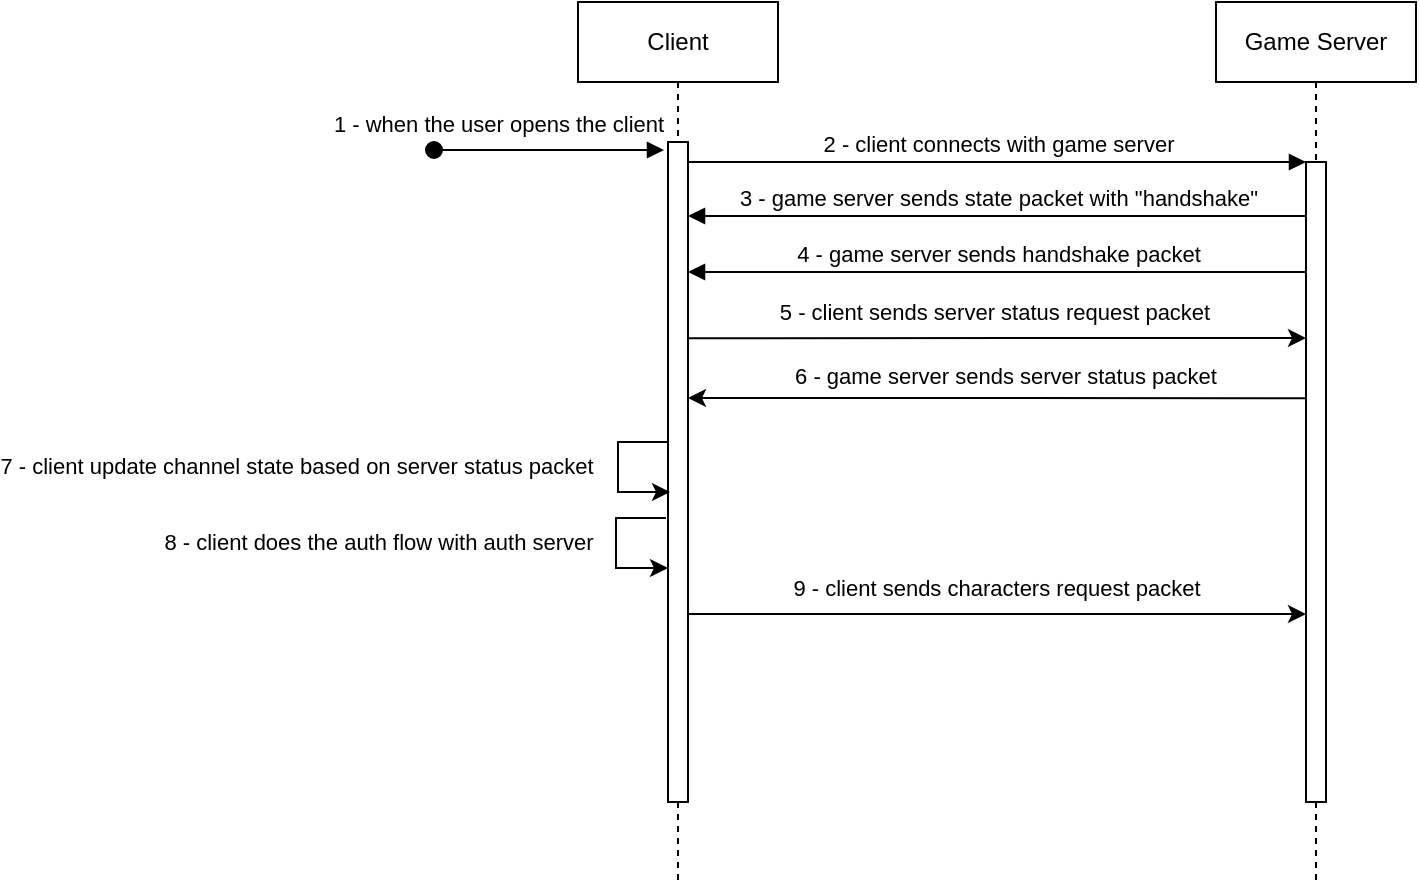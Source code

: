 <mxfile version="24.4.0" type="device">
  <diagram name="Page-1" id="2YBvvXClWsGukQMizWep">
    <mxGraphModel dx="2128" dy="615" grid="0" gridSize="10" guides="1" tooltips="1" connect="1" arrows="1" fold="1" page="0" pageScale="1" pageWidth="850" pageHeight="1100" math="0" shadow="0">
      <root>
        <mxCell id="0" />
        <mxCell id="1" parent="0" />
        <mxCell id="aM9ryv3xv72pqoxQDRHE-1" value="Client" style="shape=umlLifeline;perimeter=lifelinePerimeter;whiteSpace=wrap;html=1;container=0;dropTarget=0;collapsible=0;recursiveResize=0;outlineConnect=0;portConstraint=eastwest;newEdgeStyle={&quot;edgeStyle&quot;:&quot;elbowEdgeStyle&quot;,&quot;elbow&quot;:&quot;vertical&quot;,&quot;curved&quot;:0,&quot;rounded&quot;:0};" parent="1" vertex="1">
          <mxGeometry x="30" y="40" width="100" height="440" as="geometry" />
        </mxCell>
        <mxCell id="aM9ryv3xv72pqoxQDRHE-2" value="" style="html=1;points=[];perimeter=orthogonalPerimeter;outlineConnect=0;targetShapes=umlLifeline;portConstraint=eastwest;newEdgeStyle={&quot;edgeStyle&quot;:&quot;elbowEdgeStyle&quot;,&quot;elbow&quot;:&quot;vertical&quot;,&quot;curved&quot;:0,&quot;rounded&quot;:0};" parent="aM9ryv3xv72pqoxQDRHE-1" vertex="1">
          <mxGeometry x="45" y="70" width="10" height="330" as="geometry" />
        </mxCell>
        <mxCell id="aM9ryv3xv72pqoxQDRHE-3" value="1 - when the user opens the client" style="html=1;verticalAlign=bottom;startArrow=oval;endArrow=block;startSize=8;edgeStyle=elbowEdgeStyle;elbow=vertical;curved=0;rounded=0;" parent="aM9ryv3xv72pqoxQDRHE-1" edge="1">
          <mxGeometry x="-0.442" y="4" relative="1" as="geometry">
            <mxPoint x="-72" y="74" as="sourcePoint" />
            <mxPoint x="43" y="74" as="targetPoint" />
            <mxPoint as="offset" />
          </mxGeometry>
        </mxCell>
        <mxCell id="-sUcUeLfVXnp-1DowwTX-15" style="edgeStyle=elbowEdgeStyle;rounded=0;orthogonalLoop=1;jettySize=auto;html=1;elbow=horizontal;curved=0;" edge="1" parent="aM9ryv3xv72pqoxQDRHE-1">
          <mxGeometry relative="1" as="geometry">
            <mxPoint x="45" y="220" as="sourcePoint" />
            <mxPoint x="46" y="245" as="targetPoint" />
            <Array as="points">
              <mxPoint x="20" y="230" />
            </Array>
          </mxGeometry>
        </mxCell>
        <mxCell id="-sUcUeLfVXnp-1DowwTX-16" value="7 - client update channel state based on server status packet" style="edgeLabel;html=1;align=center;verticalAlign=middle;resizable=0;points=[];" vertex="1" connectable="0" parent="-sUcUeLfVXnp-1DowwTX-15">
          <mxGeometry x="-0.035" relative="1" as="geometry">
            <mxPoint x="-161" as="offset" />
          </mxGeometry>
        </mxCell>
        <mxCell id="aM9ryv3xv72pqoxQDRHE-5" value="Game Server" style="shape=umlLifeline;perimeter=lifelinePerimeter;whiteSpace=wrap;html=1;container=0;dropTarget=0;collapsible=0;recursiveResize=0;outlineConnect=0;portConstraint=eastwest;newEdgeStyle={&quot;edgeStyle&quot;:&quot;elbowEdgeStyle&quot;,&quot;elbow&quot;:&quot;vertical&quot;,&quot;curved&quot;:0,&quot;rounded&quot;:0};" parent="1" vertex="1">
          <mxGeometry x="349" y="40" width="100" height="440" as="geometry" />
        </mxCell>
        <mxCell id="aM9ryv3xv72pqoxQDRHE-6" value="" style="html=1;points=[];perimeter=orthogonalPerimeter;outlineConnect=0;targetShapes=umlLifeline;portConstraint=eastwest;newEdgeStyle={&quot;edgeStyle&quot;:&quot;elbowEdgeStyle&quot;,&quot;elbow&quot;:&quot;vertical&quot;,&quot;curved&quot;:0,&quot;rounded&quot;:0};" parent="aM9ryv3xv72pqoxQDRHE-5" vertex="1">
          <mxGeometry x="45" y="80" width="10" height="320" as="geometry" />
        </mxCell>
        <mxCell id="aM9ryv3xv72pqoxQDRHE-7" value="2 - client connects with game server" style="html=1;verticalAlign=bottom;endArrow=block;edgeStyle=elbowEdgeStyle;elbow=vertical;curved=0;rounded=0;" parent="1" source="aM9ryv3xv72pqoxQDRHE-2" target="aM9ryv3xv72pqoxQDRHE-6" edge="1">
          <mxGeometry relative="1" as="geometry">
            <mxPoint x="195" y="130" as="sourcePoint" />
            <Array as="points">
              <mxPoint x="180" y="120" />
            </Array>
            <mxPoint as="offset" />
          </mxGeometry>
        </mxCell>
        <mxCell id="-sUcUeLfVXnp-1DowwTX-1" value="3 - game server sends state packet with &quot;handshake&quot;" style="html=1;verticalAlign=bottom;endArrow=block;edgeStyle=elbowEdgeStyle;elbow=vertical;curved=0;rounded=0;" edge="1" parent="1">
          <mxGeometry relative="1" as="geometry">
            <mxPoint x="394" y="147" as="sourcePoint" />
            <Array as="points">
              <mxPoint x="165" y="147" />
            </Array>
            <mxPoint x="85" y="147" as="targetPoint" />
          </mxGeometry>
        </mxCell>
        <mxCell id="-sUcUeLfVXnp-1DowwTX-2" value="4 - game server sends handshake packet" style="html=1;verticalAlign=bottom;endArrow=block;edgeStyle=elbowEdgeStyle;elbow=vertical;curved=0;rounded=0;" edge="1" parent="1">
          <mxGeometry relative="1" as="geometry">
            <mxPoint x="394" y="175" as="sourcePoint" />
            <Array as="points">
              <mxPoint x="190" y="175" />
            </Array>
            <mxPoint x="85" y="175" as="targetPoint" />
          </mxGeometry>
        </mxCell>
        <mxCell id="-sUcUeLfVXnp-1DowwTX-3" style="edgeStyle=elbowEdgeStyle;rounded=0;orthogonalLoop=1;jettySize=auto;html=1;elbow=vertical;curved=0;" edge="1" parent="1">
          <mxGeometry relative="1" as="geometry">
            <mxPoint x="85" y="208.103" as="sourcePoint" />
            <mxPoint x="394" y="208.103" as="targetPoint" />
          </mxGeometry>
        </mxCell>
        <mxCell id="-sUcUeLfVXnp-1DowwTX-4" value="5 - client sends server status request packet" style="edgeLabel;html=1;align=center;verticalAlign=middle;resizable=0;points=[];" vertex="1" connectable="0" parent="-sUcUeLfVXnp-1DowwTX-3">
          <mxGeometry x="-0.167" y="2" relative="1" as="geometry">
            <mxPoint x="24" y="-11" as="offset" />
          </mxGeometry>
        </mxCell>
        <mxCell id="-sUcUeLfVXnp-1DowwTX-5" style="edgeStyle=elbowEdgeStyle;rounded=0;orthogonalLoop=1;jettySize=auto;html=1;elbow=vertical;curved=0;" edge="1" parent="1" target="aM9ryv3xv72pqoxQDRHE-2">
          <mxGeometry relative="1" as="geometry">
            <mxPoint x="394" y="238.103" as="sourcePoint" />
            <mxPoint x="90" y="238" as="targetPoint" />
          </mxGeometry>
        </mxCell>
        <mxCell id="-sUcUeLfVXnp-1DowwTX-6" value="6 - game server sends server status packet&amp;nbsp;" style="edgeLabel;html=1;align=center;verticalAlign=middle;resizable=0;points=[];" vertex="1" connectable="0" parent="-sUcUeLfVXnp-1DowwTX-5">
          <mxGeometry x="0.174" y="1" relative="1" as="geometry">
            <mxPoint x="32" y="-12" as="offset" />
          </mxGeometry>
        </mxCell>
        <mxCell id="-sUcUeLfVXnp-1DowwTX-18" style="edgeStyle=elbowEdgeStyle;rounded=0;orthogonalLoop=1;jettySize=auto;html=1;elbow=horizontal;curved=0;" edge="1" parent="1">
          <mxGeometry relative="1" as="geometry">
            <mxPoint x="74" y="298" as="sourcePoint" />
            <mxPoint x="75" y="323" as="targetPoint" />
            <Array as="points">
              <mxPoint x="49" y="308" />
            </Array>
          </mxGeometry>
        </mxCell>
        <mxCell id="-sUcUeLfVXnp-1DowwTX-19" value="8 - client does the auth flow with auth server" style="edgeLabel;html=1;align=center;verticalAlign=middle;resizable=0;points=[];" vertex="1" connectable="0" parent="-sUcUeLfVXnp-1DowwTX-18">
          <mxGeometry x="-0.035" relative="1" as="geometry">
            <mxPoint x="-119" as="offset" />
          </mxGeometry>
        </mxCell>
        <mxCell id="-sUcUeLfVXnp-1DowwTX-20" style="edgeStyle=elbowEdgeStyle;rounded=0;orthogonalLoop=1;jettySize=auto;html=1;elbow=vertical;curved=0;" edge="1" parent="1">
          <mxGeometry relative="1" as="geometry">
            <mxPoint x="85" y="346" as="sourcePoint" />
            <mxPoint x="394" y="346" as="targetPoint" />
          </mxGeometry>
        </mxCell>
        <mxCell id="-sUcUeLfVXnp-1DowwTX-21" value="9 - client sends characters request packet" style="edgeLabel;html=1;align=center;verticalAlign=middle;resizable=0;points=[];" vertex="1" connectable="0" parent="-sUcUeLfVXnp-1DowwTX-20">
          <mxGeometry x="0.087" y="3" relative="1" as="geometry">
            <mxPoint x="-14" y="-10" as="offset" />
          </mxGeometry>
        </mxCell>
      </root>
    </mxGraphModel>
  </diagram>
</mxfile>
